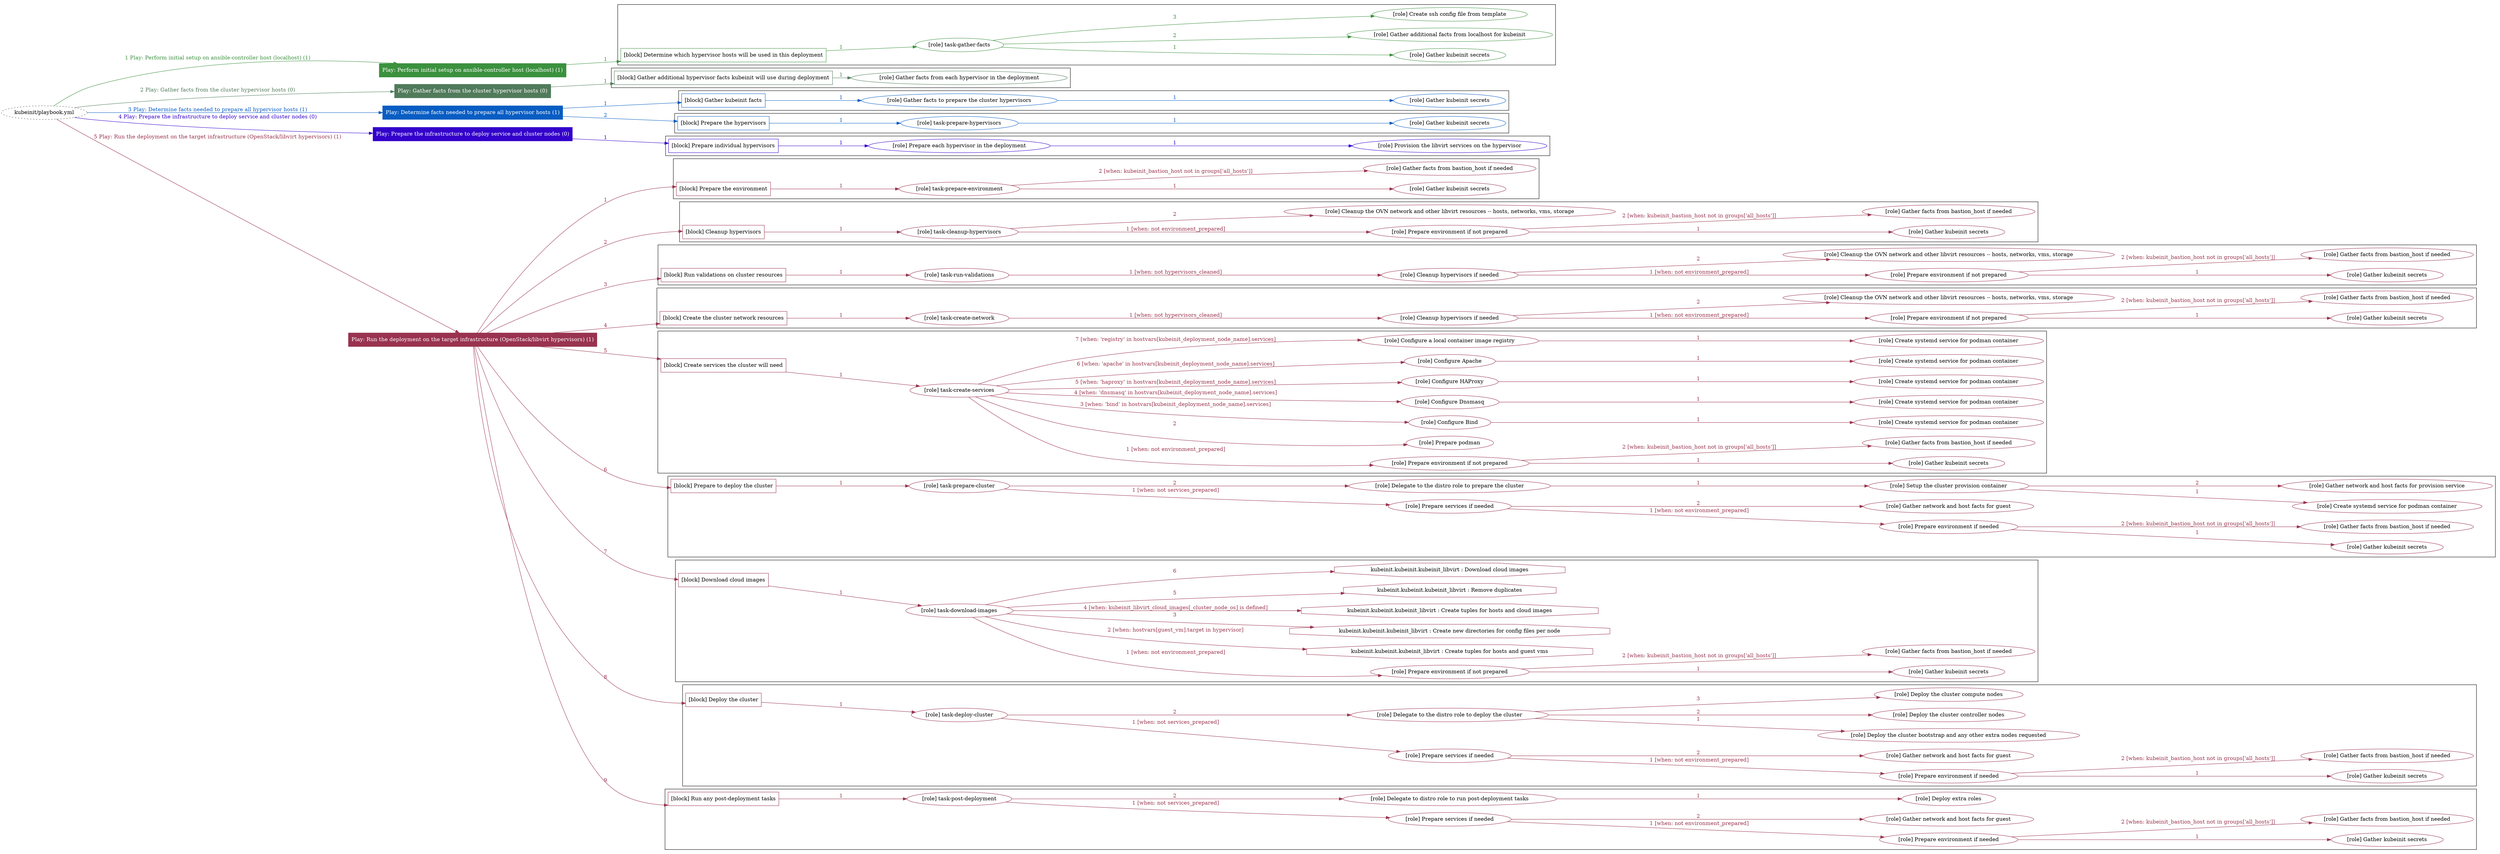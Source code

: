 digraph {
	graph [concentrate=true ordering=in rankdir=LR ratio=fill]
	edge [esep=5 sep=10]
	"kubeinit/playbook.yml" [URL="/home/runner/work/kubeinit/kubeinit/kubeinit/playbook.yml" id=playbook_4a0647d1 style=dotted]
	"kubeinit/playbook.yml" -> play_3420be1e [label="1 Play: Perform initial setup on ansible-controller host (localhost) (1)" color="#3b913e" fontcolor="#3b913e" id=edge_play_3420be1e labeltooltip="1 Play: Perform initial setup on ansible-controller host (localhost) (1)" tooltip="1 Play: Perform initial setup on ansible-controller host (localhost) (1)"]
	subgraph "Play: Perform initial setup on ansible-controller host (localhost) (1)" {
		play_3420be1e [label="Play: Perform initial setup on ansible-controller host (localhost) (1)" URL="/home/runner/work/kubeinit/kubeinit/kubeinit/playbook.yml" color="#3b913e" fontcolor="#ffffff" id=play_3420be1e shape=box style=filled tooltip=localhost]
		play_3420be1e -> block_c9a32c71 [label=1 color="#3b913e" fontcolor="#3b913e" id=edge_block_c9a32c71 labeltooltip=1 tooltip=1]
		subgraph cluster_block_c9a32c71 {
			block_c9a32c71 [label="[block] Determine which hypervisor hosts will be used in this deployment" URL="/home/runner/work/kubeinit/kubeinit/kubeinit/playbook.yml" color="#3b913e" id=block_c9a32c71 labeltooltip="Determine which hypervisor hosts will be used in this deployment" shape=box tooltip="Determine which hypervisor hosts will be used in this deployment"]
			block_c9a32c71 -> role_84881080 [label="1 " color="#3b913e" fontcolor="#3b913e" id=edge_role_84881080 labeltooltip="1 " tooltip="1 "]
			subgraph "task-gather-facts" {
				role_84881080 [label="[role] task-gather-facts" URL="/home/runner/work/kubeinit/kubeinit/kubeinit/playbook.yml" color="#3b913e" id=role_84881080 tooltip="task-gather-facts"]
				role_84881080 -> role_126f3a9c [label="1 " color="#3b913e" fontcolor="#3b913e" id=edge_role_126f3a9c labeltooltip="1 " tooltip="1 "]
				subgraph "Gather kubeinit secrets" {
					role_126f3a9c [label="[role] Gather kubeinit secrets" URL="/home/runner/.ansible/collections/ansible_collections/kubeinit/kubeinit/roles/kubeinit_prepare/tasks/build_hypervisors_group.yml" color="#3b913e" id=role_126f3a9c tooltip="Gather kubeinit secrets"]
				}
				role_84881080 -> role_047d9608 [label="2 " color="#3b913e" fontcolor="#3b913e" id=edge_role_047d9608 labeltooltip="2 " tooltip="2 "]
				subgraph "Gather additional facts from localhost for kubeinit" {
					role_047d9608 [label="[role] Gather additional facts from localhost for kubeinit" URL="/home/runner/.ansible/collections/ansible_collections/kubeinit/kubeinit/roles/kubeinit_prepare/tasks/build_hypervisors_group.yml" color="#3b913e" id=role_047d9608 tooltip="Gather additional facts from localhost for kubeinit"]
				}
				role_84881080 -> role_3589b18a [label="3 " color="#3b913e" fontcolor="#3b913e" id=edge_role_3589b18a labeltooltip="3 " tooltip="3 "]
				subgraph "Create ssh config file from template" {
					role_3589b18a [label="[role] Create ssh config file from template" URL="/home/runner/.ansible/collections/ansible_collections/kubeinit/kubeinit/roles/kubeinit_prepare/tasks/build_hypervisors_group.yml" color="#3b913e" id=role_3589b18a tooltip="Create ssh config file from template"]
				}
			}
		}
	}
	"kubeinit/playbook.yml" -> play_8518e730 [label="2 Play: Gather facts from the cluster hypervisor hosts (0)" color="#517b5b" fontcolor="#517b5b" id=edge_play_8518e730 labeltooltip="2 Play: Gather facts from the cluster hypervisor hosts (0)" tooltip="2 Play: Gather facts from the cluster hypervisor hosts (0)"]
	subgraph "Play: Gather facts from the cluster hypervisor hosts (0)" {
		play_8518e730 [label="Play: Gather facts from the cluster hypervisor hosts (0)" URL="/home/runner/work/kubeinit/kubeinit/kubeinit/playbook.yml" color="#517b5b" fontcolor="#ffffff" id=play_8518e730 shape=box style=filled tooltip="Play: Gather facts from the cluster hypervisor hosts (0)"]
		play_8518e730 -> block_bb6d7aac [label=1 color="#517b5b" fontcolor="#517b5b" id=edge_block_bb6d7aac labeltooltip=1 tooltip=1]
		subgraph cluster_block_bb6d7aac {
			block_bb6d7aac [label="[block] Gather additional hypervisor facts kubeinit will use during deployment" URL="/home/runner/work/kubeinit/kubeinit/kubeinit/playbook.yml" color="#517b5b" id=block_bb6d7aac labeltooltip="Gather additional hypervisor facts kubeinit will use during deployment" shape=box tooltip="Gather additional hypervisor facts kubeinit will use during deployment"]
			block_bb6d7aac -> role_4ba9f814 [label="1 " color="#517b5b" fontcolor="#517b5b" id=edge_role_4ba9f814 labeltooltip="1 " tooltip="1 "]
			subgraph "Gather facts from each hypervisor in the deployment" {
				role_4ba9f814 [label="[role] Gather facts from each hypervisor in the deployment" URL="/home/runner/work/kubeinit/kubeinit/kubeinit/playbook.yml" color="#517b5b" id=role_4ba9f814 tooltip="Gather facts from each hypervisor in the deployment"]
			}
		}
	}
	"kubeinit/playbook.yml" -> play_7d3c6efa [label="3 Play: Determine facts needed to prepare all hypervisor hosts (1)" color="#085dc3" fontcolor="#085dc3" id=edge_play_7d3c6efa labeltooltip="3 Play: Determine facts needed to prepare all hypervisor hosts (1)" tooltip="3 Play: Determine facts needed to prepare all hypervisor hosts (1)"]
	subgraph "Play: Determine facts needed to prepare all hypervisor hosts (1)" {
		play_7d3c6efa [label="Play: Determine facts needed to prepare all hypervisor hosts (1)" URL="/home/runner/work/kubeinit/kubeinit/kubeinit/playbook.yml" color="#085dc3" fontcolor="#ffffff" id=play_7d3c6efa shape=box style=filled tooltip=localhost]
		play_7d3c6efa -> block_1472c263 [label=1 color="#085dc3" fontcolor="#085dc3" id=edge_block_1472c263 labeltooltip=1 tooltip=1]
		subgraph cluster_block_1472c263 {
			block_1472c263 [label="[block] Gather kubeinit facts" URL="/home/runner/work/kubeinit/kubeinit/kubeinit/playbook.yml" color="#085dc3" id=block_1472c263 labeltooltip="Gather kubeinit facts" shape=box tooltip="Gather kubeinit facts"]
			block_1472c263 -> role_9e5d96ef [label="1 " color="#085dc3" fontcolor="#085dc3" id=edge_role_9e5d96ef labeltooltip="1 " tooltip="1 "]
			subgraph "Gather facts to prepare the cluster hypervisors" {
				role_9e5d96ef [label="[role] Gather facts to prepare the cluster hypervisors" URL="/home/runner/work/kubeinit/kubeinit/kubeinit/playbook.yml" color="#085dc3" id=role_9e5d96ef tooltip="Gather facts to prepare the cluster hypervisors"]
				role_9e5d96ef -> role_9633f8c9 [label="1 " color="#085dc3" fontcolor="#085dc3" id=edge_role_9633f8c9 labeltooltip="1 " tooltip="1 "]
				subgraph "Gather kubeinit secrets" {
					role_9633f8c9 [label="[role] Gather kubeinit secrets" URL="/home/runner/.ansible/collections/ansible_collections/kubeinit/kubeinit/roles/kubeinit_prepare/tasks/gather_kubeinit_facts.yml" color="#085dc3" id=role_9633f8c9 tooltip="Gather kubeinit secrets"]
				}
			}
		}
		play_7d3c6efa -> block_74e7c088 [label=2 color="#085dc3" fontcolor="#085dc3" id=edge_block_74e7c088 labeltooltip=2 tooltip=2]
		subgraph cluster_block_74e7c088 {
			block_74e7c088 [label="[block] Prepare the hypervisors" URL="/home/runner/work/kubeinit/kubeinit/kubeinit/playbook.yml" color="#085dc3" id=block_74e7c088 labeltooltip="Prepare the hypervisors" shape=box tooltip="Prepare the hypervisors"]
			block_74e7c088 -> role_90bad174 [label="1 " color="#085dc3" fontcolor="#085dc3" id=edge_role_90bad174 labeltooltip="1 " tooltip="1 "]
			subgraph "task-prepare-hypervisors" {
				role_90bad174 [label="[role] task-prepare-hypervisors" URL="/home/runner/work/kubeinit/kubeinit/kubeinit/playbook.yml" color="#085dc3" id=role_90bad174 tooltip="task-prepare-hypervisors"]
				role_90bad174 -> role_f0c52d78 [label="1 " color="#085dc3" fontcolor="#085dc3" id=edge_role_f0c52d78 labeltooltip="1 " tooltip="1 "]
				subgraph "Gather kubeinit secrets" {
					role_f0c52d78 [label="[role] Gather kubeinit secrets" URL="/home/runner/.ansible/collections/ansible_collections/kubeinit/kubeinit/roles/kubeinit_prepare/tasks/gather_kubeinit_facts.yml" color="#085dc3" id=role_f0c52d78 tooltip="Gather kubeinit secrets"]
				}
			}
		}
	}
	"kubeinit/playbook.yml" -> play_209452dc [label="4 Play: Prepare the infrastructure to deploy service and cluster nodes (0)" color="#3301cb" fontcolor="#3301cb" id=edge_play_209452dc labeltooltip="4 Play: Prepare the infrastructure to deploy service and cluster nodes (0)" tooltip="4 Play: Prepare the infrastructure to deploy service and cluster nodes (0)"]
	subgraph "Play: Prepare the infrastructure to deploy service and cluster nodes (0)" {
		play_209452dc [label="Play: Prepare the infrastructure to deploy service and cluster nodes (0)" URL="/home/runner/work/kubeinit/kubeinit/kubeinit/playbook.yml" color="#3301cb" fontcolor="#ffffff" id=play_209452dc shape=box style=filled tooltip="Play: Prepare the infrastructure to deploy service and cluster nodes (0)"]
		play_209452dc -> block_48bab93a [label=1 color="#3301cb" fontcolor="#3301cb" id=edge_block_48bab93a labeltooltip=1 tooltip=1]
		subgraph cluster_block_48bab93a {
			block_48bab93a [label="[block] Prepare individual hypervisors" URL="/home/runner/work/kubeinit/kubeinit/kubeinit/playbook.yml" color="#3301cb" id=block_48bab93a labeltooltip="Prepare individual hypervisors" shape=box tooltip="Prepare individual hypervisors"]
			block_48bab93a -> role_ba3acccc [label="1 " color="#3301cb" fontcolor="#3301cb" id=edge_role_ba3acccc labeltooltip="1 " tooltip="1 "]
			subgraph "Prepare each hypervisor in the deployment" {
				role_ba3acccc [label="[role] Prepare each hypervisor in the deployment" URL="/home/runner/work/kubeinit/kubeinit/kubeinit/playbook.yml" color="#3301cb" id=role_ba3acccc tooltip="Prepare each hypervisor in the deployment"]
				role_ba3acccc -> role_e042cf09 [label="1 " color="#3301cb" fontcolor="#3301cb" id=edge_role_e042cf09 labeltooltip="1 " tooltip="1 "]
				subgraph "Provision the libvirt services on the hypervisor" {
					role_e042cf09 [label="[role] Provision the libvirt services on the hypervisor" URL="/home/runner/.ansible/collections/ansible_collections/kubeinit/kubeinit/roles/kubeinit_prepare/tasks/prepare_hypervisor.yml" color="#3301cb" id=role_e042cf09 tooltip="Provision the libvirt services on the hypervisor"]
				}
			}
		}
	}
	"kubeinit/playbook.yml" -> play_4072cb9b [label="5 Play: Run the deployment on the target infrastructure (OpenStack/libvirt hypervisors) (1)" color="#99334f" fontcolor="#99334f" id=edge_play_4072cb9b labeltooltip="5 Play: Run the deployment on the target infrastructure (OpenStack/libvirt hypervisors) (1)" tooltip="5 Play: Run the deployment on the target infrastructure (OpenStack/libvirt hypervisors) (1)"]
	subgraph "Play: Run the deployment on the target infrastructure (OpenStack/libvirt hypervisors) (1)" {
		play_4072cb9b [label="Play: Run the deployment on the target infrastructure (OpenStack/libvirt hypervisors) (1)" URL="/home/runner/work/kubeinit/kubeinit/kubeinit/playbook.yml" color="#99334f" fontcolor="#ffffff" id=play_4072cb9b shape=box style=filled tooltip=localhost]
		play_4072cb9b -> block_b82efed9 [label=1 color="#99334f" fontcolor="#99334f" id=edge_block_b82efed9 labeltooltip=1 tooltip=1]
		subgraph cluster_block_b82efed9 {
			block_b82efed9 [label="[block] Prepare the environment" URL="/home/runner/work/kubeinit/kubeinit/kubeinit/playbook.yml" color="#99334f" id=block_b82efed9 labeltooltip="Prepare the environment" shape=box tooltip="Prepare the environment"]
			block_b82efed9 -> role_153f9fb6 [label="1 " color="#99334f" fontcolor="#99334f" id=edge_role_153f9fb6 labeltooltip="1 " tooltip="1 "]
			subgraph "task-prepare-environment" {
				role_153f9fb6 [label="[role] task-prepare-environment" URL="/home/runner/work/kubeinit/kubeinit/kubeinit/playbook.yml" color="#99334f" id=role_153f9fb6 tooltip="task-prepare-environment"]
				role_153f9fb6 -> role_5f630e63 [label="1 " color="#99334f" fontcolor="#99334f" id=edge_role_5f630e63 labeltooltip="1 " tooltip="1 "]
				subgraph "Gather kubeinit secrets" {
					role_5f630e63 [label="[role] Gather kubeinit secrets" URL="/home/runner/.ansible/collections/ansible_collections/kubeinit/kubeinit/roles/kubeinit_prepare/tasks/gather_kubeinit_facts.yml" color="#99334f" id=role_5f630e63 tooltip="Gather kubeinit secrets"]
				}
				role_153f9fb6 -> role_5befb98c [label="2 [when: kubeinit_bastion_host not in groups['all_hosts']]" color="#99334f" fontcolor="#99334f" id=edge_role_5befb98c labeltooltip="2 [when: kubeinit_bastion_host not in groups['all_hosts']]" tooltip="2 [when: kubeinit_bastion_host not in groups['all_hosts']]"]
				subgraph "Gather facts from bastion_host if needed" {
					role_5befb98c [label="[role] Gather facts from bastion_host if needed" URL="/home/runner/.ansible/collections/ansible_collections/kubeinit/kubeinit/roles/kubeinit_prepare/tasks/main.yml" color="#99334f" id=role_5befb98c tooltip="Gather facts from bastion_host if needed"]
				}
			}
		}
		play_4072cb9b -> block_95e8115b [label=2 color="#99334f" fontcolor="#99334f" id=edge_block_95e8115b labeltooltip=2 tooltip=2]
		subgraph cluster_block_95e8115b {
			block_95e8115b [label="[block] Cleanup hypervisors" URL="/home/runner/work/kubeinit/kubeinit/kubeinit/playbook.yml" color="#99334f" id=block_95e8115b labeltooltip="Cleanup hypervisors" shape=box tooltip="Cleanup hypervisors"]
			block_95e8115b -> role_0901c728 [label="1 " color="#99334f" fontcolor="#99334f" id=edge_role_0901c728 labeltooltip="1 " tooltip="1 "]
			subgraph "task-cleanup-hypervisors" {
				role_0901c728 [label="[role] task-cleanup-hypervisors" URL="/home/runner/work/kubeinit/kubeinit/kubeinit/playbook.yml" color="#99334f" id=role_0901c728 tooltip="task-cleanup-hypervisors"]
				role_0901c728 -> role_fe6ce2be [label="1 [when: not environment_prepared]" color="#99334f" fontcolor="#99334f" id=edge_role_fe6ce2be labeltooltip="1 [when: not environment_prepared]" tooltip="1 [when: not environment_prepared]"]
				subgraph "Prepare environment if not prepared" {
					role_fe6ce2be [label="[role] Prepare environment if not prepared" URL="/home/runner/.ansible/collections/ansible_collections/kubeinit/kubeinit/roles/kubeinit_libvirt/tasks/cleanup_hypervisors.yml" color="#99334f" id=role_fe6ce2be tooltip="Prepare environment if not prepared"]
					role_fe6ce2be -> role_2f42e242 [label="1 " color="#99334f" fontcolor="#99334f" id=edge_role_2f42e242 labeltooltip="1 " tooltip="1 "]
					subgraph "Gather kubeinit secrets" {
						role_2f42e242 [label="[role] Gather kubeinit secrets" URL="/home/runner/.ansible/collections/ansible_collections/kubeinit/kubeinit/roles/kubeinit_prepare/tasks/gather_kubeinit_facts.yml" color="#99334f" id=role_2f42e242 tooltip="Gather kubeinit secrets"]
					}
					role_fe6ce2be -> role_36bc87e3 [label="2 [when: kubeinit_bastion_host not in groups['all_hosts']]" color="#99334f" fontcolor="#99334f" id=edge_role_36bc87e3 labeltooltip="2 [when: kubeinit_bastion_host not in groups['all_hosts']]" tooltip="2 [when: kubeinit_bastion_host not in groups['all_hosts']]"]
					subgraph "Gather facts from bastion_host if needed" {
						role_36bc87e3 [label="[role] Gather facts from bastion_host if needed" URL="/home/runner/.ansible/collections/ansible_collections/kubeinit/kubeinit/roles/kubeinit_prepare/tasks/main.yml" color="#99334f" id=role_36bc87e3 tooltip="Gather facts from bastion_host if needed"]
					}
				}
				role_0901c728 -> role_df143e53 [label="2 " color="#99334f" fontcolor="#99334f" id=edge_role_df143e53 labeltooltip="2 " tooltip="2 "]
				subgraph "Cleanup the OVN network and other libvirt resources -- hosts, networks, vms, storage" {
					role_df143e53 [label="[role] Cleanup the OVN network and other libvirt resources -- hosts, networks, vms, storage" URL="/home/runner/.ansible/collections/ansible_collections/kubeinit/kubeinit/roles/kubeinit_libvirt/tasks/cleanup_hypervisors.yml" color="#99334f" id=role_df143e53 tooltip="Cleanup the OVN network and other libvirt resources -- hosts, networks, vms, storage"]
				}
			}
		}
		play_4072cb9b -> block_57f87598 [label=3 color="#99334f" fontcolor="#99334f" id=edge_block_57f87598 labeltooltip=3 tooltip=3]
		subgraph cluster_block_57f87598 {
			block_57f87598 [label="[block] Run validations on cluster resources" URL="/home/runner/work/kubeinit/kubeinit/kubeinit/playbook.yml" color="#99334f" id=block_57f87598 labeltooltip="Run validations on cluster resources" shape=box tooltip="Run validations on cluster resources"]
			block_57f87598 -> role_c0d7a888 [label="1 " color="#99334f" fontcolor="#99334f" id=edge_role_c0d7a888 labeltooltip="1 " tooltip="1 "]
			subgraph "task-run-validations" {
				role_c0d7a888 [label="[role] task-run-validations" URL="/home/runner/work/kubeinit/kubeinit/kubeinit/playbook.yml" color="#99334f" id=role_c0d7a888 tooltip="task-run-validations"]
				role_c0d7a888 -> role_180838b2 [label="1 [when: not hypervisors_cleaned]" color="#99334f" fontcolor="#99334f" id=edge_role_180838b2 labeltooltip="1 [when: not hypervisors_cleaned]" tooltip="1 [when: not hypervisors_cleaned]"]
				subgraph "Cleanup hypervisors if needed" {
					role_180838b2 [label="[role] Cleanup hypervisors if needed" URL="/home/runner/.ansible/collections/ansible_collections/kubeinit/kubeinit/roles/kubeinit_validations/tasks/main.yml" color="#99334f" id=role_180838b2 tooltip="Cleanup hypervisors if needed"]
					role_180838b2 -> role_b06eaab3 [label="1 [when: not environment_prepared]" color="#99334f" fontcolor="#99334f" id=edge_role_b06eaab3 labeltooltip="1 [when: not environment_prepared]" tooltip="1 [when: not environment_prepared]"]
					subgraph "Prepare environment if not prepared" {
						role_b06eaab3 [label="[role] Prepare environment if not prepared" URL="/home/runner/.ansible/collections/ansible_collections/kubeinit/kubeinit/roles/kubeinit_libvirt/tasks/cleanup_hypervisors.yml" color="#99334f" id=role_b06eaab3 tooltip="Prepare environment if not prepared"]
						role_b06eaab3 -> role_3aeb8045 [label="1 " color="#99334f" fontcolor="#99334f" id=edge_role_3aeb8045 labeltooltip="1 " tooltip="1 "]
						subgraph "Gather kubeinit secrets" {
							role_3aeb8045 [label="[role] Gather kubeinit secrets" URL="/home/runner/.ansible/collections/ansible_collections/kubeinit/kubeinit/roles/kubeinit_prepare/tasks/gather_kubeinit_facts.yml" color="#99334f" id=role_3aeb8045 tooltip="Gather kubeinit secrets"]
						}
						role_b06eaab3 -> role_1676c7f5 [label="2 [when: kubeinit_bastion_host not in groups['all_hosts']]" color="#99334f" fontcolor="#99334f" id=edge_role_1676c7f5 labeltooltip="2 [when: kubeinit_bastion_host not in groups['all_hosts']]" tooltip="2 [when: kubeinit_bastion_host not in groups['all_hosts']]"]
						subgraph "Gather facts from bastion_host if needed" {
							role_1676c7f5 [label="[role] Gather facts from bastion_host if needed" URL="/home/runner/.ansible/collections/ansible_collections/kubeinit/kubeinit/roles/kubeinit_prepare/tasks/main.yml" color="#99334f" id=role_1676c7f5 tooltip="Gather facts from bastion_host if needed"]
						}
					}
					role_180838b2 -> role_d5dad978 [label="2 " color="#99334f" fontcolor="#99334f" id=edge_role_d5dad978 labeltooltip="2 " tooltip="2 "]
					subgraph "Cleanup the OVN network and other libvirt resources -- hosts, networks, vms, storage" {
						role_d5dad978 [label="[role] Cleanup the OVN network and other libvirt resources -- hosts, networks, vms, storage" URL="/home/runner/.ansible/collections/ansible_collections/kubeinit/kubeinit/roles/kubeinit_libvirt/tasks/cleanup_hypervisors.yml" color="#99334f" id=role_d5dad978 tooltip="Cleanup the OVN network and other libvirt resources -- hosts, networks, vms, storage"]
					}
				}
			}
		}
		play_4072cb9b -> block_3d6c6b10 [label=4 color="#99334f" fontcolor="#99334f" id=edge_block_3d6c6b10 labeltooltip=4 tooltip=4]
		subgraph cluster_block_3d6c6b10 {
			block_3d6c6b10 [label="[block] Create the cluster network resources" URL="/home/runner/work/kubeinit/kubeinit/kubeinit/playbook.yml" color="#99334f" id=block_3d6c6b10 labeltooltip="Create the cluster network resources" shape=box tooltip="Create the cluster network resources"]
			block_3d6c6b10 -> role_b340cb25 [label="1 " color="#99334f" fontcolor="#99334f" id=edge_role_b340cb25 labeltooltip="1 " tooltip="1 "]
			subgraph "task-create-network" {
				role_b340cb25 [label="[role] task-create-network" URL="/home/runner/work/kubeinit/kubeinit/kubeinit/playbook.yml" color="#99334f" id=role_b340cb25 tooltip="task-create-network"]
				role_b340cb25 -> role_e2ebe6c2 [label="1 [when: not hypervisors_cleaned]" color="#99334f" fontcolor="#99334f" id=edge_role_e2ebe6c2 labeltooltip="1 [when: not hypervisors_cleaned]" tooltip="1 [when: not hypervisors_cleaned]"]
				subgraph "Cleanup hypervisors if needed" {
					role_e2ebe6c2 [label="[role] Cleanup hypervisors if needed" URL="/home/runner/.ansible/collections/ansible_collections/kubeinit/kubeinit/roles/kubeinit_libvirt/tasks/create_network.yml" color="#99334f" id=role_e2ebe6c2 tooltip="Cleanup hypervisors if needed"]
					role_e2ebe6c2 -> role_972f81fd [label="1 [when: not environment_prepared]" color="#99334f" fontcolor="#99334f" id=edge_role_972f81fd labeltooltip="1 [when: not environment_prepared]" tooltip="1 [when: not environment_prepared]"]
					subgraph "Prepare environment if not prepared" {
						role_972f81fd [label="[role] Prepare environment if not prepared" URL="/home/runner/.ansible/collections/ansible_collections/kubeinit/kubeinit/roles/kubeinit_libvirt/tasks/cleanup_hypervisors.yml" color="#99334f" id=role_972f81fd tooltip="Prepare environment if not prepared"]
						role_972f81fd -> role_49f0b76a [label="1 " color="#99334f" fontcolor="#99334f" id=edge_role_49f0b76a labeltooltip="1 " tooltip="1 "]
						subgraph "Gather kubeinit secrets" {
							role_49f0b76a [label="[role] Gather kubeinit secrets" URL="/home/runner/.ansible/collections/ansible_collections/kubeinit/kubeinit/roles/kubeinit_prepare/tasks/gather_kubeinit_facts.yml" color="#99334f" id=role_49f0b76a tooltip="Gather kubeinit secrets"]
						}
						role_972f81fd -> role_a8258bf8 [label="2 [when: kubeinit_bastion_host not in groups['all_hosts']]" color="#99334f" fontcolor="#99334f" id=edge_role_a8258bf8 labeltooltip="2 [when: kubeinit_bastion_host not in groups['all_hosts']]" tooltip="2 [when: kubeinit_bastion_host not in groups['all_hosts']]"]
						subgraph "Gather facts from bastion_host if needed" {
							role_a8258bf8 [label="[role] Gather facts from bastion_host if needed" URL="/home/runner/.ansible/collections/ansible_collections/kubeinit/kubeinit/roles/kubeinit_prepare/tasks/main.yml" color="#99334f" id=role_a8258bf8 tooltip="Gather facts from bastion_host if needed"]
						}
					}
					role_e2ebe6c2 -> role_f42f02ea [label="2 " color="#99334f" fontcolor="#99334f" id=edge_role_f42f02ea labeltooltip="2 " tooltip="2 "]
					subgraph "Cleanup the OVN network and other libvirt resources -- hosts, networks, vms, storage" {
						role_f42f02ea [label="[role] Cleanup the OVN network and other libvirt resources -- hosts, networks, vms, storage" URL="/home/runner/.ansible/collections/ansible_collections/kubeinit/kubeinit/roles/kubeinit_libvirt/tasks/cleanup_hypervisors.yml" color="#99334f" id=role_f42f02ea tooltip="Cleanup the OVN network and other libvirt resources -- hosts, networks, vms, storage"]
					}
				}
			}
		}
		play_4072cb9b -> block_bfd4ceb0 [label=5 color="#99334f" fontcolor="#99334f" id=edge_block_bfd4ceb0 labeltooltip=5 tooltip=5]
		subgraph cluster_block_bfd4ceb0 {
			block_bfd4ceb0 [label="[block] Create services the cluster will need" URL="/home/runner/work/kubeinit/kubeinit/kubeinit/playbook.yml" color="#99334f" id=block_bfd4ceb0 labeltooltip="Create services the cluster will need" shape=box tooltip="Create services the cluster will need"]
			block_bfd4ceb0 -> role_a66e6c9d [label="1 " color="#99334f" fontcolor="#99334f" id=edge_role_a66e6c9d labeltooltip="1 " tooltip="1 "]
			subgraph "task-create-services" {
				role_a66e6c9d [label="[role] task-create-services" URL="/home/runner/work/kubeinit/kubeinit/kubeinit/playbook.yml" color="#99334f" id=role_a66e6c9d tooltip="task-create-services"]
				role_a66e6c9d -> role_324fc006 [label="1 [when: not environment_prepared]" color="#99334f" fontcolor="#99334f" id=edge_role_324fc006 labeltooltip="1 [when: not environment_prepared]" tooltip="1 [when: not environment_prepared]"]
				subgraph "Prepare environment if not prepared" {
					role_324fc006 [label="[role] Prepare environment if not prepared" URL="/home/runner/.ansible/collections/ansible_collections/kubeinit/kubeinit/roles/kubeinit_services/tasks/main.yml" color="#99334f" id=role_324fc006 tooltip="Prepare environment if not prepared"]
					role_324fc006 -> role_f687f7fa [label="1 " color="#99334f" fontcolor="#99334f" id=edge_role_f687f7fa labeltooltip="1 " tooltip="1 "]
					subgraph "Gather kubeinit secrets" {
						role_f687f7fa [label="[role] Gather kubeinit secrets" URL="/home/runner/.ansible/collections/ansible_collections/kubeinit/kubeinit/roles/kubeinit_prepare/tasks/gather_kubeinit_facts.yml" color="#99334f" id=role_f687f7fa tooltip="Gather kubeinit secrets"]
					}
					role_324fc006 -> role_a462fdfe [label="2 [when: kubeinit_bastion_host not in groups['all_hosts']]" color="#99334f" fontcolor="#99334f" id=edge_role_a462fdfe labeltooltip="2 [when: kubeinit_bastion_host not in groups['all_hosts']]" tooltip="2 [when: kubeinit_bastion_host not in groups['all_hosts']]"]
					subgraph "Gather facts from bastion_host if needed" {
						role_a462fdfe [label="[role] Gather facts from bastion_host if needed" URL="/home/runner/.ansible/collections/ansible_collections/kubeinit/kubeinit/roles/kubeinit_prepare/tasks/main.yml" color="#99334f" id=role_a462fdfe tooltip="Gather facts from bastion_host if needed"]
					}
				}
				role_a66e6c9d -> role_ca17770e [label="2 " color="#99334f" fontcolor="#99334f" id=edge_role_ca17770e labeltooltip="2 " tooltip="2 "]
				subgraph "Prepare podman" {
					role_ca17770e [label="[role] Prepare podman" URL="/home/runner/.ansible/collections/ansible_collections/kubeinit/kubeinit/roles/kubeinit_services/tasks/00_create_service_pod.yml" color="#99334f" id=role_ca17770e tooltip="Prepare podman"]
				}
				role_a66e6c9d -> role_9c1de320 [label="3 [when: 'bind' in hostvars[kubeinit_deployment_node_name].services]" color="#99334f" fontcolor="#99334f" id=edge_role_9c1de320 labeltooltip="3 [when: 'bind' in hostvars[kubeinit_deployment_node_name].services]" tooltip="3 [when: 'bind' in hostvars[kubeinit_deployment_node_name].services]"]
				subgraph "Configure Bind" {
					role_9c1de320 [label="[role] Configure Bind" URL="/home/runner/.ansible/collections/ansible_collections/kubeinit/kubeinit/roles/kubeinit_services/tasks/start_services_containers.yml" color="#99334f" id=role_9c1de320 tooltip="Configure Bind"]
					role_9c1de320 -> role_cc47db0a [label="1 " color="#99334f" fontcolor="#99334f" id=edge_role_cc47db0a labeltooltip="1 " tooltip="1 "]
					subgraph "Create systemd service for podman container" {
						role_cc47db0a [label="[role] Create systemd service for podman container" URL="/home/runner/.ansible/collections/ansible_collections/kubeinit/kubeinit/roles/kubeinit_bind/tasks/main.yml" color="#99334f" id=role_cc47db0a tooltip="Create systemd service for podman container"]
					}
				}
				role_a66e6c9d -> role_f8c7d709 [label="4 [when: 'dnsmasq' in hostvars[kubeinit_deployment_node_name].services]" color="#99334f" fontcolor="#99334f" id=edge_role_f8c7d709 labeltooltip="4 [when: 'dnsmasq' in hostvars[kubeinit_deployment_node_name].services]" tooltip="4 [when: 'dnsmasq' in hostvars[kubeinit_deployment_node_name].services]"]
				subgraph "Configure Dnsmasq" {
					role_f8c7d709 [label="[role] Configure Dnsmasq" URL="/home/runner/.ansible/collections/ansible_collections/kubeinit/kubeinit/roles/kubeinit_services/tasks/start_services_containers.yml" color="#99334f" id=role_f8c7d709 tooltip="Configure Dnsmasq"]
					role_f8c7d709 -> role_ec87a4a1 [label="1 " color="#99334f" fontcolor="#99334f" id=edge_role_ec87a4a1 labeltooltip="1 " tooltip="1 "]
					subgraph "Create systemd service for podman container" {
						role_ec87a4a1 [label="[role] Create systemd service for podman container" URL="/home/runner/.ansible/collections/ansible_collections/kubeinit/kubeinit/roles/kubeinit_dnsmasq/tasks/main.yml" color="#99334f" id=role_ec87a4a1 tooltip="Create systemd service for podman container"]
					}
				}
				role_a66e6c9d -> role_19472de2 [label="5 [when: 'haproxy' in hostvars[kubeinit_deployment_node_name].services]" color="#99334f" fontcolor="#99334f" id=edge_role_19472de2 labeltooltip="5 [when: 'haproxy' in hostvars[kubeinit_deployment_node_name].services]" tooltip="5 [when: 'haproxy' in hostvars[kubeinit_deployment_node_name].services]"]
				subgraph "Configure HAProxy" {
					role_19472de2 [label="[role] Configure HAProxy" URL="/home/runner/.ansible/collections/ansible_collections/kubeinit/kubeinit/roles/kubeinit_services/tasks/start_services_containers.yml" color="#99334f" id=role_19472de2 tooltip="Configure HAProxy"]
					role_19472de2 -> role_885bd453 [label="1 " color="#99334f" fontcolor="#99334f" id=edge_role_885bd453 labeltooltip="1 " tooltip="1 "]
					subgraph "Create systemd service for podman container" {
						role_885bd453 [label="[role] Create systemd service for podman container" URL="/home/runner/.ansible/collections/ansible_collections/kubeinit/kubeinit/roles/kubeinit_haproxy/tasks/main.yml" color="#99334f" id=role_885bd453 tooltip="Create systemd service for podman container"]
					}
				}
				role_a66e6c9d -> role_ca935f80 [label="6 [when: 'apache' in hostvars[kubeinit_deployment_node_name].services]" color="#99334f" fontcolor="#99334f" id=edge_role_ca935f80 labeltooltip="6 [when: 'apache' in hostvars[kubeinit_deployment_node_name].services]" tooltip="6 [when: 'apache' in hostvars[kubeinit_deployment_node_name].services]"]
				subgraph "Configure Apache" {
					role_ca935f80 [label="[role] Configure Apache" URL="/home/runner/.ansible/collections/ansible_collections/kubeinit/kubeinit/roles/kubeinit_services/tasks/start_services_containers.yml" color="#99334f" id=role_ca935f80 tooltip="Configure Apache"]
					role_ca935f80 -> role_99d9bce6 [label="1 " color="#99334f" fontcolor="#99334f" id=edge_role_99d9bce6 labeltooltip="1 " tooltip="1 "]
					subgraph "Create systemd service for podman container" {
						role_99d9bce6 [label="[role] Create systemd service for podman container" URL="/home/runner/.ansible/collections/ansible_collections/kubeinit/kubeinit/roles/kubeinit_apache/tasks/main.yml" color="#99334f" id=role_99d9bce6 tooltip="Create systemd service for podman container"]
					}
				}
				role_a66e6c9d -> role_101ce9d0 [label="7 [when: 'registry' in hostvars[kubeinit_deployment_node_name].services]" color="#99334f" fontcolor="#99334f" id=edge_role_101ce9d0 labeltooltip="7 [when: 'registry' in hostvars[kubeinit_deployment_node_name].services]" tooltip="7 [when: 'registry' in hostvars[kubeinit_deployment_node_name].services]"]
				subgraph "Configure a local container image registry" {
					role_101ce9d0 [label="[role] Configure a local container image registry" URL="/home/runner/.ansible/collections/ansible_collections/kubeinit/kubeinit/roles/kubeinit_services/tasks/start_services_containers.yml" color="#99334f" id=role_101ce9d0 tooltip="Configure a local container image registry"]
					role_101ce9d0 -> role_057703c8 [label="1 " color="#99334f" fontcolor="#99334f" id=edge_role_057703c8 labeltooltip="1 " tooltip="1 "]
					subgraph "Create systemd service for podman container" {
						role_057703c8 [label="[role] Create systemd service for podman container" URL="/home/runner/.ansible/collections/ansible_collections/kubeinit/kubeinit/roles/kubeinit_registry/tasks/main.yml" color="#99334f" id=role_057703c8 tooltip="Create systemd service for podman container"]
					}
				}
			}
		}
		play_4072cb9b -> block_4752a9af [label=6 color="#99334f" fontcolor="#99334f" id=edge_block_4752a9af labeltooltip=6 tooltip=6]
		subgraph cluster_block_4752a9af {
			block_4752a9af [label="[block] Prepare to deploy the cluster" URL="/home/runner/work/kubeinit/kubeinit/kubeinit/playbook.yml" color="#99334f" id=block_4752a9af labeltooltip="Prepare to deploy the cluster" shape=box tooltip="Prepare to deploy the cluster"]
			block_4752a9af -> role_1e3bbf73 [label="1 " color="#99334f" fontcolor="#99334f" id=edge_role_1e3bbf73 labeltooltip="1 " tooltip="1 "]
			subgraph "task-prepare-cluster" {
				role_1e3bbf73 [label="[role] task-prepare-cluster" URL="/home/runner/work/kubeinit/kubeinit/kubeinit/playbook.yml" color="#99334f" id=role_1e3bbf73 tooltip="task-prepare-cluster"]
				role_1e3bbf73 -> role_437bd5fa [label="1 [when: not services_prepared]" color="#99334f" fontcolor="#99334f" id=edge_role_437bd5fa labeltooltip="1 [when: not services_prepared]" tooltip="1 [when: not services_prepared]"]
				subgraph "Prepare services if needed" {
					role_437bd5fa [label="[role] Prepare services if needed" URL="/home/runner/.ansible/collections/ansible_collections/kubeinit/kubeinit/roles/kubeinit_prepare/tasks/prepare_cluster.yml" color="#99334f" id=role_437bd5fa tooltip="Prepare services if needed"]
					role_437bd5fa -> role_ebe1fd29 [label="1 [when: not environment_prepared]" color="#99334f" fontcolor="#99334f" id=edge_role_ebe1fd29 labeltooltip="1 [when: not environment_prepared]" tooltip="1 [when: not environment_prepared]"]
					subgraph "Prepare environment if needed" {
						role_ebe1fd29 [label="[role] Prepare environment if needed" URL="/home/runner/.ansible/collections/ansible_collections/kubeinit/kubeinit/roles/kubeinit_services/tasks/prepare_services.yml" color="#99334f" id=role_ebe1fd29 tooltip="Prepare environment if needed"]
						role_ebe1fd29 -> role_b325ce47 [label="1 " color="#99334f" fontcolor="#99334f" id=edge_role_b325ce47 labeltooltip="1 " tooltip="1 "]
						subgraph "Gather kubeinit secrets" {
							role_b325ce47 [label="[role] Gather kubeinit secrets" URL="/home/runner/.ansible/collections/ansible_collections/kubeinit/kubeinit/roles/kubeinit_prepare/tasks/gather_kubeinit_facts.yml" color="#99334f" id=role_b325ce47 tooltip="Gather kubeinit secrets"]
						}
						role_ebe1fd29 -> role_aaa065b8 [label="2 [when: kubeinit_bastion_host not in groups['all_hosts']]" color="#99334f" fontcolor="#99334f" id=edge_role_aaa065b8 labeltooltip="2 [when: kubeinit_bastion_host not in groups['all_hosts']]" tooltip="2 [when: kubeinit_bastion_host not in groups['all_hosts']]"]
						subgraph "Gather facts from bastion_host if needed" {
							role_aaa065b8 [label="[role] Gather facts from bastion_host if needed" URL="/home/runner/.ansible/collections/ansible_collections/kubeinit/kubeinit/roles/kubeinit_prepare/tasks/main.yml" color="#99334f" id=role_aaa065b8 tooltip="Gather facts from bastion_host if needed"]
						}
					}
					role_437bd5fa -> role_114cee9c [label="2 " color="#99334f" fontcolor="#99334f" id=edge_role_114cee9c labeltooltip="2 " tooltip="2 "]
					subgraph "Gather network and host facts for guest" {
						role_114cee9c [label="[role] Gather network and host facts for guest" URL="/home/runner/.ansible/collections/ansible_collections/kubeinit/kubeinit/roles/kubeinit_services/tasks/prepare_services.yml" color="#99334f" id=role_114cee9c tooltip="Gather network and host facts for guest"]
					}
				}
				role_1e3bbf73 -> role_a0b31003 [label="2 " color="#99334f" fontcolor="#99334f" id=edge_role_a0b31003 labeltooltip="2 " tooltip="2 "]
				subgraph "Delegate to the distro role to prepare the cluster" {
					role_a0b31003 [label="[role] Delegate to the distro role to prepare the cluster" URL="/home/runner/.ansible/collections/ansible_collections/kubeinit/kubeinit/roles/kubeinit_prepare/tasks/prepare_cluster.yml" color="#99334f" id=role_a0b31003 tooltip="Delegate to the distro role to prepare the cluster"]
					role_a0b31003 -> role_04c475be [label="1 " color="#99334f" fontcolor="#99334f" id=edge_role_04c475be labeltooltip="1 " tooltip="1 "]
					subgraph "Setup the cluster provision container" {
						role_04c475be [label="[role] Setup the cluster provision container" URL="/home/runner/.ansible/collections/ansible_collections/kubeinit/kubeinit/roles/kubeinit_openshift/tasks/prepare_cluster.yml" color="#99334f" id=role_04c475be tooltip="Setup the cluster provision container"]
						role_04c475be -> role_1efe7f1d [label="1 " color="#99334f" fontcolor="#99334f" id=edge_role_1efe7f1d labeltooltip="1 " tooltip="1 "]
						subgraph "Create systemd service for podman container" {
							role_1efe7f1d [label="[role] Create systemd service for podman container" URL="/home/runner/.ansible/collections/ansible_collections/kubeinit/kubeinit/roles/kubeinit_services/tasks/create_provision_container.yml" color="#99334f" id=role_1efe7f1d tooltip="Create systemd service for podman container"]
						}
						role_04c475be -> role_51db46a3 [label="2 " color="#99334f" fontcolor="#99334f" id=edge_role_51db46a3 labeltooltip="2 " tooltip="2 "]
						subgraph "Gather network and host facts for provision service" {
							role_51db46a3 [label="[role] Gather network and host facts for provision service" URL="/home/runner/.ansible/collections/ansible_collections/kubeinit/kubeinit/roles/kubeinit_services/tasks/create_provision_container.yml" color="#99334f" id=role_51db46a3 tooltip="Gather network and host facts for provision service"]
						}
					}
				}
			}
		}
		play_4072cb9b -> block_13f421e2 [label=7 color="#99334f" fontcolor="#99334f" id=edge_block_13f421e2 labeltooltip=7 tooltip=7]
		subgraph cluster_block_13f421e2 {
			block_13f421e2 [label="[block] Download cloud images" URL="/home/runner/work/kubeinit/kubeinit/kubeinit/playbook.yml" color="#99334f" id=block_13f421e2 labeltooltip="Download cloud images" shape=box tooltip="Download cloud images"]
			block_13f421e2 -> role_c04d4741 [label="1 " color="#99334f" fontcolor="#99334f" id=edge_role_c04d4741 labeltooltip="1 " tooltip="1 "]
			subgraph "task-download-images" {
				role_c04d4741 [label="[role] task-download-images" URL="/home/runner/work/kubeinit/kubeinit/kubeinit/playbook.yml" color="#99334f" id=role_c04d4741 tooltip="task-download-images"]
				role_c04d4741 -> role_1f1bd9f9 [label="1 [when: not environment_prepared]" color="#99334f" fontcolor="#99334f" id=edge_role_1f1bd9f9 labeltooltip="1 [when: not environment_prepared]" tooltip="1 [when: not environment_prepared]"]
				subgraph "Prepare environment if not prepared" {
					role_1f1bd9f9 [label="[role] Prepare environment if not prepared" URL="/home/runner/.ansible/collections/ansible_collections/kubeinit/kubeinit/roles/kubeinit_libvirt/tasks/download_cloud_images.yml" color="#99334f" id=role_1f1bd9f9 tooltip="Prepare environment if not prepared"]
					role_1f1bd9f9 -> role_514e6e4a [label="1 " color="#99334f" fontcolor="#99334f" id=edge_role_514e6e4a labeltooltip="1 " tooltip="1 "]
					subgraph "Gather kubeinit secrets" {
						role_514e6e4a [label="[role] Gather kubeinit secrets" URL="/home/runner/.ansible/collections/ansible_collections/kubeinit/kubeinit/roles/kubeinit_prepare/tasks/gather_kubeinit_facts.yml" color="#99334f" id=role_514e6e4a tooltip="Gather kubeinit secrets"]
					}
					role_1f1bd9f9 -> role_c2f8eea5 [label="2 [when: kubeinit_bastion_host not in groups['all_hosts']]" color="#99334f" fontcolor="#99334f" id=edge_role_c2f8eea5 labeltooltip="2 [when: kubeinit_bastion_host not in groups['all_hosts']]" tooltip="2 [when: kubeinit_bastion_host not in groups['all_hosts']]"]
					subgraph "Gather facts from bastion_host if needed" {
						role_c2f8eea5 [label="[role] Gather facts from bastion_host if needed" URL="/home/runner/.ansible/collections/ansible_collections/kubeinit/kubeinit/roles/kubeinit_prepare/tasks/main.yml" color="#99334f" id=role_c2f8eea5 tooltip="Gather facts from bastion_host if needed"]
					}
				}
				task_6c6c716f [label="kubeinit.kubeinit.kubeinit_libvirt : Create tuples for hosts and guest vms" URL="/home/runner/.ansible/collections/ansible_collections/kubeinit/kubeinit/roles/kubeinit_libvirt/tasks/download_cloud_images.yml" color="#99334f" id=task_6c6c716f shape=octagon tooltip="kubeinit.kubeinit.kubeinit_libvirt : Create tuples for hosts and guest vms"]
				role_c04d4741 -> task_6c6c716f [label="2 [when: hostvars[guest_vm].target in hypervisor]" color="#99334f" fontcolor="#99334f" id=edge_task_6c6c716f labeltooltip="2 [when: hostvars[guest_vm].target in hypervisor]" tooltip="2 [when: hostvars[guest_vm].target in hypervisor]"]
				task_90f3f5a9 [label="kubeinit.kubeinit.kubeinit_libvirt : Create new directories for config files per node" URL="/home/runner/.ansible/collections/ansible_collections/kubeinit/kubeinit/roles/kubeinit_libvirt/tasks/download_cloud_images.yml" color="#99334f" id=task_90f3f5a9 shape=octagon tooltip="kubeinit.kubeinit.kubeinit_libvirt : Create new directories for config files per node"]
				role_c04d4741 -> task_90f3f5a9 [label="3 " color="#99334f" fontcolor="#99334f" id=edge_task_90f3f5a9 labeltooltip="3 " tooltip="3 "]
				task_6a633297 [label="kubeinit.kubeinit.kubeinit_libvirt : Create tuples for hosts and cloud images" URL="/home/runner/.ansible/collections/ansible_collections/kubeinit/kubeinit/roles/kubeinit_libvirt/tasks/download_cloud_images.yml" color="#99334f" id=task_6a633297 shape=octagon tooltip="kubeinit.kubeinit.kubeinit_libvirt : Create tuples for hosts and cloud images"]
				role_c04d4741 -> task_6a633297 [label="4 [when: kubeinit_libvirt_cloud_images[_cluster_node_os] is defined]" color="#99334f" fontcolor="#99334f" id=edge_task_6a633297 labeltooltip="4 [when: kubeinit_libvirt_cloud_images[_cluster_node_os] is defined]" tooltip="4 [when: kubeinit_libvirt_cloud_images[_cluster_node_os] is defined]"]
				task_a0e1889b [label="kubeinit.kubeinit.kubeinit_libvirt : Remove duplicates" URL="/home/runner/.ansible/collections/ansible_collections/kubeinit/kubeinit/roles/kubeinit_libvirt/tasks/download_cloud_images.yml" color="#99334f" id=task_a0e1889b shape=octagon tooltip="kubeinit.kubeinit.kubeinit_libvirt : Remove duplicates"]
				role_c04d4741 -> task_a0e1889b [label="5 " color="#99334f" fontcolor="#99334f" id=edge_task_a0e1889b labeltooltip="5 " tooltip="5 "]
				task_9673b8c5 [label="kubeinit.kubeinit.kubeinit_libvirt : Download cloud images" URL="/home/runner/.ansible/collections/ansible_collections/kubeinit/kubeinit/roles/kubeinit_libvirt/tasks/download_cloud_images.yml" color="#99334f" id=task_9673b8c5 shape=octagon tooltip="kubeinit.kubeinit.kubeinit_libvirt : Download cloud images"]
				role_c04d4741 -> task_9673b8c5 [label="6 " color="#99334f" fontcolor="#99334f" id=edge_task_9673b8c5 labeltooltip="6 " tooltip="6 "]
			}
		}
		play_4072cb9b -> block_46510954 [label=8 color="#99334f" fontcolor="#99334f" id=edge_block_46510954 labeltooltip=8 tooltip=8]
		subgraph cluster_block_46510954 {
			block_46510954 [label="[block] Deploy the cluster" URL="/home/runner/work/kubeinit/kubeinit/kubeinit/playbook.yml" color="#99334f" id=block_46510954 labeltooltip="Deploy the cluster" shape=box tooltip="Deploy the cluster"]
			block_46510954 -> role_317d9387 [label="1 " color="#99334f" fontcolor="#99334f" id=edge_role_317d9387 labeltooltip="1 " tooltip="1 "]
			subgraph "task-deploy-cluster" {
				role_317d9387 [label="[role] task-deploy-cluster" URL="/home/runner/work/kubeinit/kubeinit/kubeinit/playbook.yml" color="#99334f" id=role_317d9387 tooltip="task-deploy-cluster"]
				role_317d9387 -> role_e80030a6 [label="1 [when: not services_prepared]" color="#99334f" fontcolor="#99334f" id=edge_role_e80030a6 labeltooltip="1 [when: not services_prepared]" tooltip="1 [when: not services_prepared]"]
				subgraph "Prepare services if needed" {
					role_e80030a6 [label="[role] Prepare services if needed" URL="/home/runner/.ansible/collections/ansible_collections/kubeinit/kubeinit/roles/kubeinit_prepare/tasks/deploy_cluster.yml" color="#99334f" id=role_e80030a6 tooltip="Prepare services if needed"]
					role_e80030a6 -> role_aa948053 [label="1 [when: not environment_prepared]" color="#99334f" fontcolor="#99334f" id=edge_role_aa948053 labeltooltip="1 [when: not environment_prepared]" tooltip="1 [when: not environment_prepared]"]
					subgraph "Prepare environment if needed" {
						role_aa948053 [label="[role] Prepare environment if needed" URL="/home/runner/.ansible/collections/ansible_collections/kubeinit/kubeinit/roles/kubeinit_services/tasks/prepare_services.yml" color="#99334f" id=role_aa948053 tooltip="Prepare environment if needed"]
						role_aa948053 -> role_f7aa19a3 [label="1 " color="#99334f" fontcolor="#99334f" id=edge_role_f7aa19a3 labeltooltip="1 " tooltip="1 "]
						subgraph "Gather kubeinit secrets" {
							role_f7aa19a3 [label="[role] Gather kubeinit secrets" URL="/home/runner/.ansible/collections/ansible_collections/kubeinit/kubeinit/roles/kubeinit_prepare/tasks/gather_kubeinit_facts.yml" color="#99334f" id=role_f7aa19a3 tooltip="Gather kubeinit secrets"]
						}
						role_aa948053 -> role_2178f7e6 [label="2 [when: kubeinit_bastion_host not in groups['all_hosts']]" color="#99334f" fontcolor="#99334f" id=edge_role_2178f7e6 labeltooltip="2 [when: kubeinit_bastion_host not in groups['all_hosts']]" tooltip="2 [when: kubeinit_bastion_host not in groups['all_hosts']]"]
						subgraph "Gather facts from bastion_host if needed" {
							role_2178f7e6 [label="[role] Gather facts from bastion_host if needed" URL="/home/runner/.ansible/collections/ansible_collections/kubeinit/kubeinit/roles/kubeinit_prepare/tasks/main.yml" color="#99334f" id=role_2178f7e6 tooltip="Gather facts from bastion_host if needed"]
						}
					}
					role_e80030a6 -> role_006cb6a5 [label="2 " color="#99334f" fontcolor="#99334f" id=edge_role_006cb6a5 labeltooltip="2 " tooltip="2 "]
					subgraph "Gather network and host facts for guest" {
						role_006cb6a5 [label="[role] Gather network and host facts for guest" URL="/home/runner/.ansible/collections/ansible_collections/kubeinit/kubeinit/roles/kubeinit_services/tasks/prepare_services.yml" color="#99334f" id=role_006cb6a5 tooltip="Gather network and host facts for guest"]
					}
				}
				role_317d9387 -> role_9ad0fddf [label="2 " color="#99334f" fontcolor="#99334f" id=edge_role_9ad0fddf labeltooltip="2 " tooltip="2 "]
				subgraph "Delegate to the distro role to deploy the cluster" {
					role_9ad0fddf [label="[role] Delegate to the distro role to deploy the cluster" URL="/home/runner/.ansible/collections/ansible_collections/kubeinit/kubeinit/roles/kubeinit_prepare/tasks/deploy_cluster.yml" color="#99334f" id=role_9ad0fddf tooltip="Delegate to the distro role to deploy the cluster"]
					role_9ad0fddf -> role_3949f196 [label="1 " color="#99334f" fontcolor="#99334f" id=edge_role_3949f196 labeltooltip="1 " tooltip="1 "]
					subgraph "Deploy the cluster bootstrap and any other extra nodes requested" {
						role_3949f196 [label="[role] Deploy the cluster bootstrap and any other extra nodes requested" URL="/home/runner/.ansible/collections/ansible_collections/kubeinit/kubeinit/roles/kubeinit_openshift/tasks/main.yml" color="#99334f" id=role_3949f196 tooltip="Deploy the cluster bootstrap and any other extra nodes requested"]
					}
					role_9ad0fddf -> role_26db60af [label="2 " color="#99334f" fontcolor="#99334f" id=edge_role_26db60af labeltooltip="2 " tooltip="2 "]
					subgraph "Deploy the cluster controller nodes" {
						role_26db60af [label="[role] Deploy the cluster controller nodes" URL="/home/runner/.ansible/collections/ansible_collections/kubeinit/kubeinit/roles/kubeinit_openshift/tasks/main.yml" color="#99334f" id=role_26db60af tooltip="Deploy the cluster controller nodes"]
					}
					role_9ad0fddf -> role_a8347ec8 [label="3 " color="#99334f" fontcolor="#99334f" id=edge_role_a8347ec8 labeltooltip="3 " tooltip="3 "]
					subgraph "Deploy the cluster compute nodes" {
						role_a8347ec8 [label="[role] Deploy the cluster compute nodes" URL="/home/runner/.ansible/collections/ansible_collections/kubeinit/kubeinit/roles/kubeinit_openshift/tasks/main.yml" color="#99334f" id=role_a8347ec8 tooltip="Deploy the cluster compute nodes"]
					}
				}
			}
		}
		play_4072cb9b -> block_645a4cb9 [label=9 color="#99334f" fontcolor="#99334f" id=edge_block_645a4cb9 labeltooltip=9 tooltip=9]
		subgraph cluster_block_645a4cb9 {
			block_645a4cb9 [label="[block] Run any post-deployment tasks" URL="/home/runner/work/kubeinit/kubeinit/kubeinit/playbook.yml" color="#99334f" id=block_645a4cb9 labeltooltip="Run any post-deployment tasks" shape=box tooltip="Run any post-deployment tasks"]
			block_645a4cb9 -> role_4b383bff [label="1 " color="#99334f" fontcolor="#99334f" id=edge_role_4b383bff labeltooltip="1 " tooltip="1 "]
			subgraph "task-post-deployment" {
				role_4b383bff [label="[role] task-post-deployment" URL="/home/runner/work/kubeinit/kubeinit/kubeinit/playbook.yml" color="#99334f" id=role_4b383bff tooltip="task-post-deployment"]
				role_4b383bff -> role_2305dbaa [label="1 [when: not services_prepared]" color="#99334f" fontcolor="#99334f" id=edge_role_2305dbaa labeltooltip="1 [when: not services_prepared]" tooltip="1 [when: not services_prepared]"]
				subgraph "Prepare services if needed" {
					role_2305dbaa [label="[role] Prepare services if needed" URL="/home/runner/.ansible/collections/ansible_collections/kubeinit/kubeinit/roles/kubeinit_prepare/tasks/post_deployment.yml" color="#99334f" id=role_2305dbaa tooltip="Prepare services if needed"]
					role_2305dbaa -> role_1625b20c [label="1 [when: not environment_prepared]" color="#99334f" fontcolor="#99334f" id=edge_role_1625b20c labeltooltip="1 [when: not environment_prepared]" tooltip="1 [when: not environment_prepared]"]
					subgraph "Prepare environment if needed" {
						role_1625b20c [label="[role] Prepare environment if needed" URL="/home/runner/.ansible/collections/ansible_collections/kubeinit/kubeinit/roles/kubeinit_services/tasks/prepare_services.yml" color="#99334f" id=role_1625b20c tooltip="Prepare environment if needed"]
						role_1625b20c -> role_53c0efc9 [label="1 " color="#99334f" fontcolor="#99334f" id=edge_role_53c0efc9 labeltooltip="1 " tooltip="1 "]
						subgraph "Gather kubeinit secrets" {
							role_53c0efc9 [label="[role] Gather kubeinit secrets" URL="/home/runner/.ansible/collections/ansible_collections/kubeinit/kubeinit/roles/kubeinit_prepare/tasks/gather_kubeinit_facts.yml" color="#99334f" id=role_53c0efc9 tooltip="Gather kubeinit secrets"]
						}
						role_1625b20c -> role_7222ed73 [label="2 [when: kubeinit_bastion_host not in groups['all_hosts']]" color="#99334f" fontcolor="#99334f" id=edge_role_7222ed73 labeltooltip="2 [when: kubeinit_bastion_host not in groups['all_hosts']]" tooltip="2 [when: kubeinit_bastion_host not in groups['all_hosts']]"]
						subgraph "Gather facts from bastion_host if needed" {
							role_7222ed73 [label="[role] Gather facts from bastion_host if needed" URL="/home/runner/.ansible/collections/ansible_collections/kubeinit/kubeinit/roles/kubeinit_prepare/tasks/main.yml" color="#99334f" id=role_7222ed73 tooltip="Gather facts from bastion_host if needed"]
						}
					}
					role_2305dbaa -> role_15bed6ec [label="2 " color="#99334f" fontcolor="#99334f" id=edge_role_15bed6ec labeltooltip="2 " tooltip="2 "]
					subgraph "Gather network and host facts for guest" {
						role_15bed6ec [label="[role] Gather network and host facts for guest" URL="/home/runner/.ansible/collections/ansible_collections/kubeinit/kubeinit/roles/kubeinit_services/tasks/prepare_services.yml" color="#99334f" id=role_15bed6ec tooltip="Gather network and host facts for guest"]
					}
				}
				role_4b383bff -> role_e887c87f [label="2 " color="#99334f" fontcolor="#99334f" id=edge_role_e887c87f labeltooltip="2 " tooltip="2 "]
				subgraph "Delegate to distro role to run post-deployment tasks" {
					role_e887c87f [label="[role] Delegate to distro role to run post-deployment tasks" URL="/home/runner/.ansible/collections/ansible_collections/kubeinit/kubeinit/roles/kubeinit_prepare/tasks/post_deployment.yml" color="#99334f" id=role_e887c87f tooltip="Delegate to distro role to run post-deployment tasks"]
					role_e887c87f -> role_f32b18ac [label="1 " color="#99334f" fontcolor="#99334f" id=edge_role_f32b18ac labeltooltip="1 " tooltip="1 "]
					subgraph "Deploy extra roles" {
						role_f32b18ac [label="[role] Deploy extra roles" URL="/home/runner/.ansible/collections/ansible_collections/kubeinit/kubeinit/roles/kubeinit_openshift/tasks/post_deployment_tasks.yml" color="#99334f" id=role_f32b18ac tooltip="Deploy extra roles"]
					}
				}
			}
		}
	}
}
